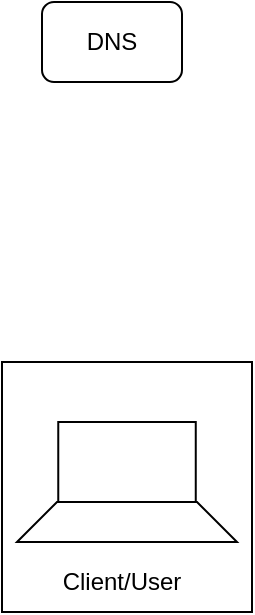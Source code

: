 <mxfile version="21.1.0" type="github">
  <diagram name="Page-1" id="wtwTnYAscXcuDIGFXOiX">
    <mxGraphModel dx="880" dy="484" grid="1" gridSize="10" guides="1" tooltips="1" connect="1" arrows="1" fold="1" page="1" pageScale="1" pageWidth="850" pageHeight="1100" math="0" shadow="0">
      <root>
        <mxCell id="0" />
        <mxCell id="1" parent="0" />
        <mxCell id="0JlcXN97Sx7PDSWyVPXv-1" value="" style="rounded=1;whiteSpace=wrap;html=1;" vertex="1" parent="1">
          <mxGeometry x="60" y="40" width="70" height="40" as="geometry" />
        </mxCell>
        <object label="DNS" id="0JlcXN97Sx7PDSWyVPXv-2">
          <mxCell style="text;html=1;strokeColor=none;fillColor=none;align=center;verticalAlign=middle;whiteSpace=wrap;rounded=0;" vertex="1" parent="1">
            <mxGeometry x="65" y="45" width="60" height="30" as="geometry" />
          </mxCell>
        </object>
        <mxCell id="0JlcXN97Sx7PDSWyVPXv-3" value="" style="whiteSpace=wrap;html=1;aspect=fixed;" vertex="1" parent="1">
          <mxGeometry x="40" y="220" width="125" height="125" as="geometry" />
        </mxCell>
        <mxCell id="0JlcXN97Sx7PDSWyVPXv-4" value="Client/User" style="text;html=1;strokeColor=none;fillColor=none;align=center;verticalAlign=middle;whiteSpace=wrap;rounded=0;" vertex="1" parent="1">
          <mxGeometry x="70" y="315" width="60" height="30" as="geometry" />
        </mxCell>
        <mxCell id="0JlcXN97Sx7PDSWyVPXv-5" value="" style="shape=trapezoid;perimeter=trapezoidPerimeter;whiteSpace=wrap;html=1;fixedSize=1;" vertex="1" parent="1">
          <mxGeometry x="47.5" y="290" width="110" height="20" as="geometry" />
        </mxCell>
        <mxCell id="0JlcXN97Sx7PDSWyVPXv-6" value="" style="rounded=0;whiteSpace=wrap;html=1;" vertex="1" parent="1">
          <mxGeometry x="68.13" y="250" width="68.75" height="40" as="geometry" />
        </mxCell>
      </root>
    </mxGraphModel>
  </diagram>
</mxfile>
